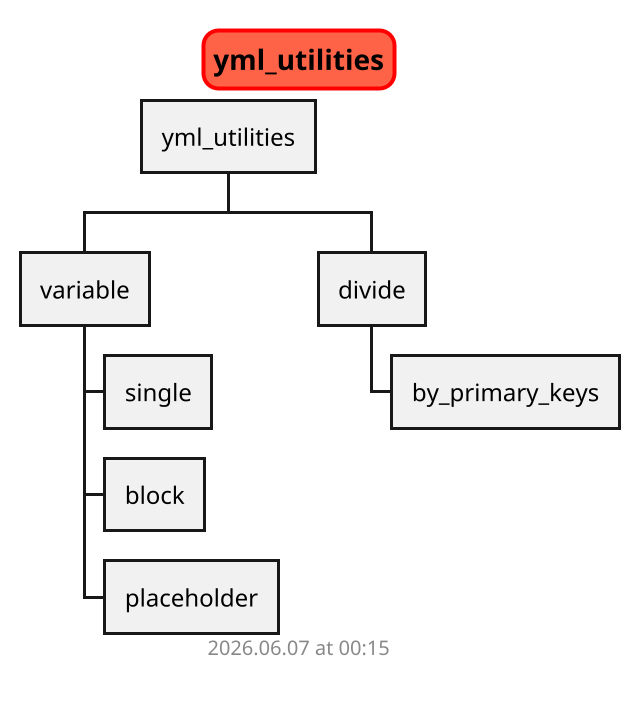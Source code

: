@startwbs yml_utilities

scale 2
skinparam titleBorderRoundCorner 15
skinparam titleBorderThickness 2
skinparam titleBorderColor red
skinparam titleBackgroundColor Tomato

title yml_utilities

* yml_utilities

** variable
*** single
*** block
*** placeholder


** divide
*** by_primary_keys


footer
%date("yyyy.MM.dd' at 'HH:mm")
%filename()
end footer

@endwbs
